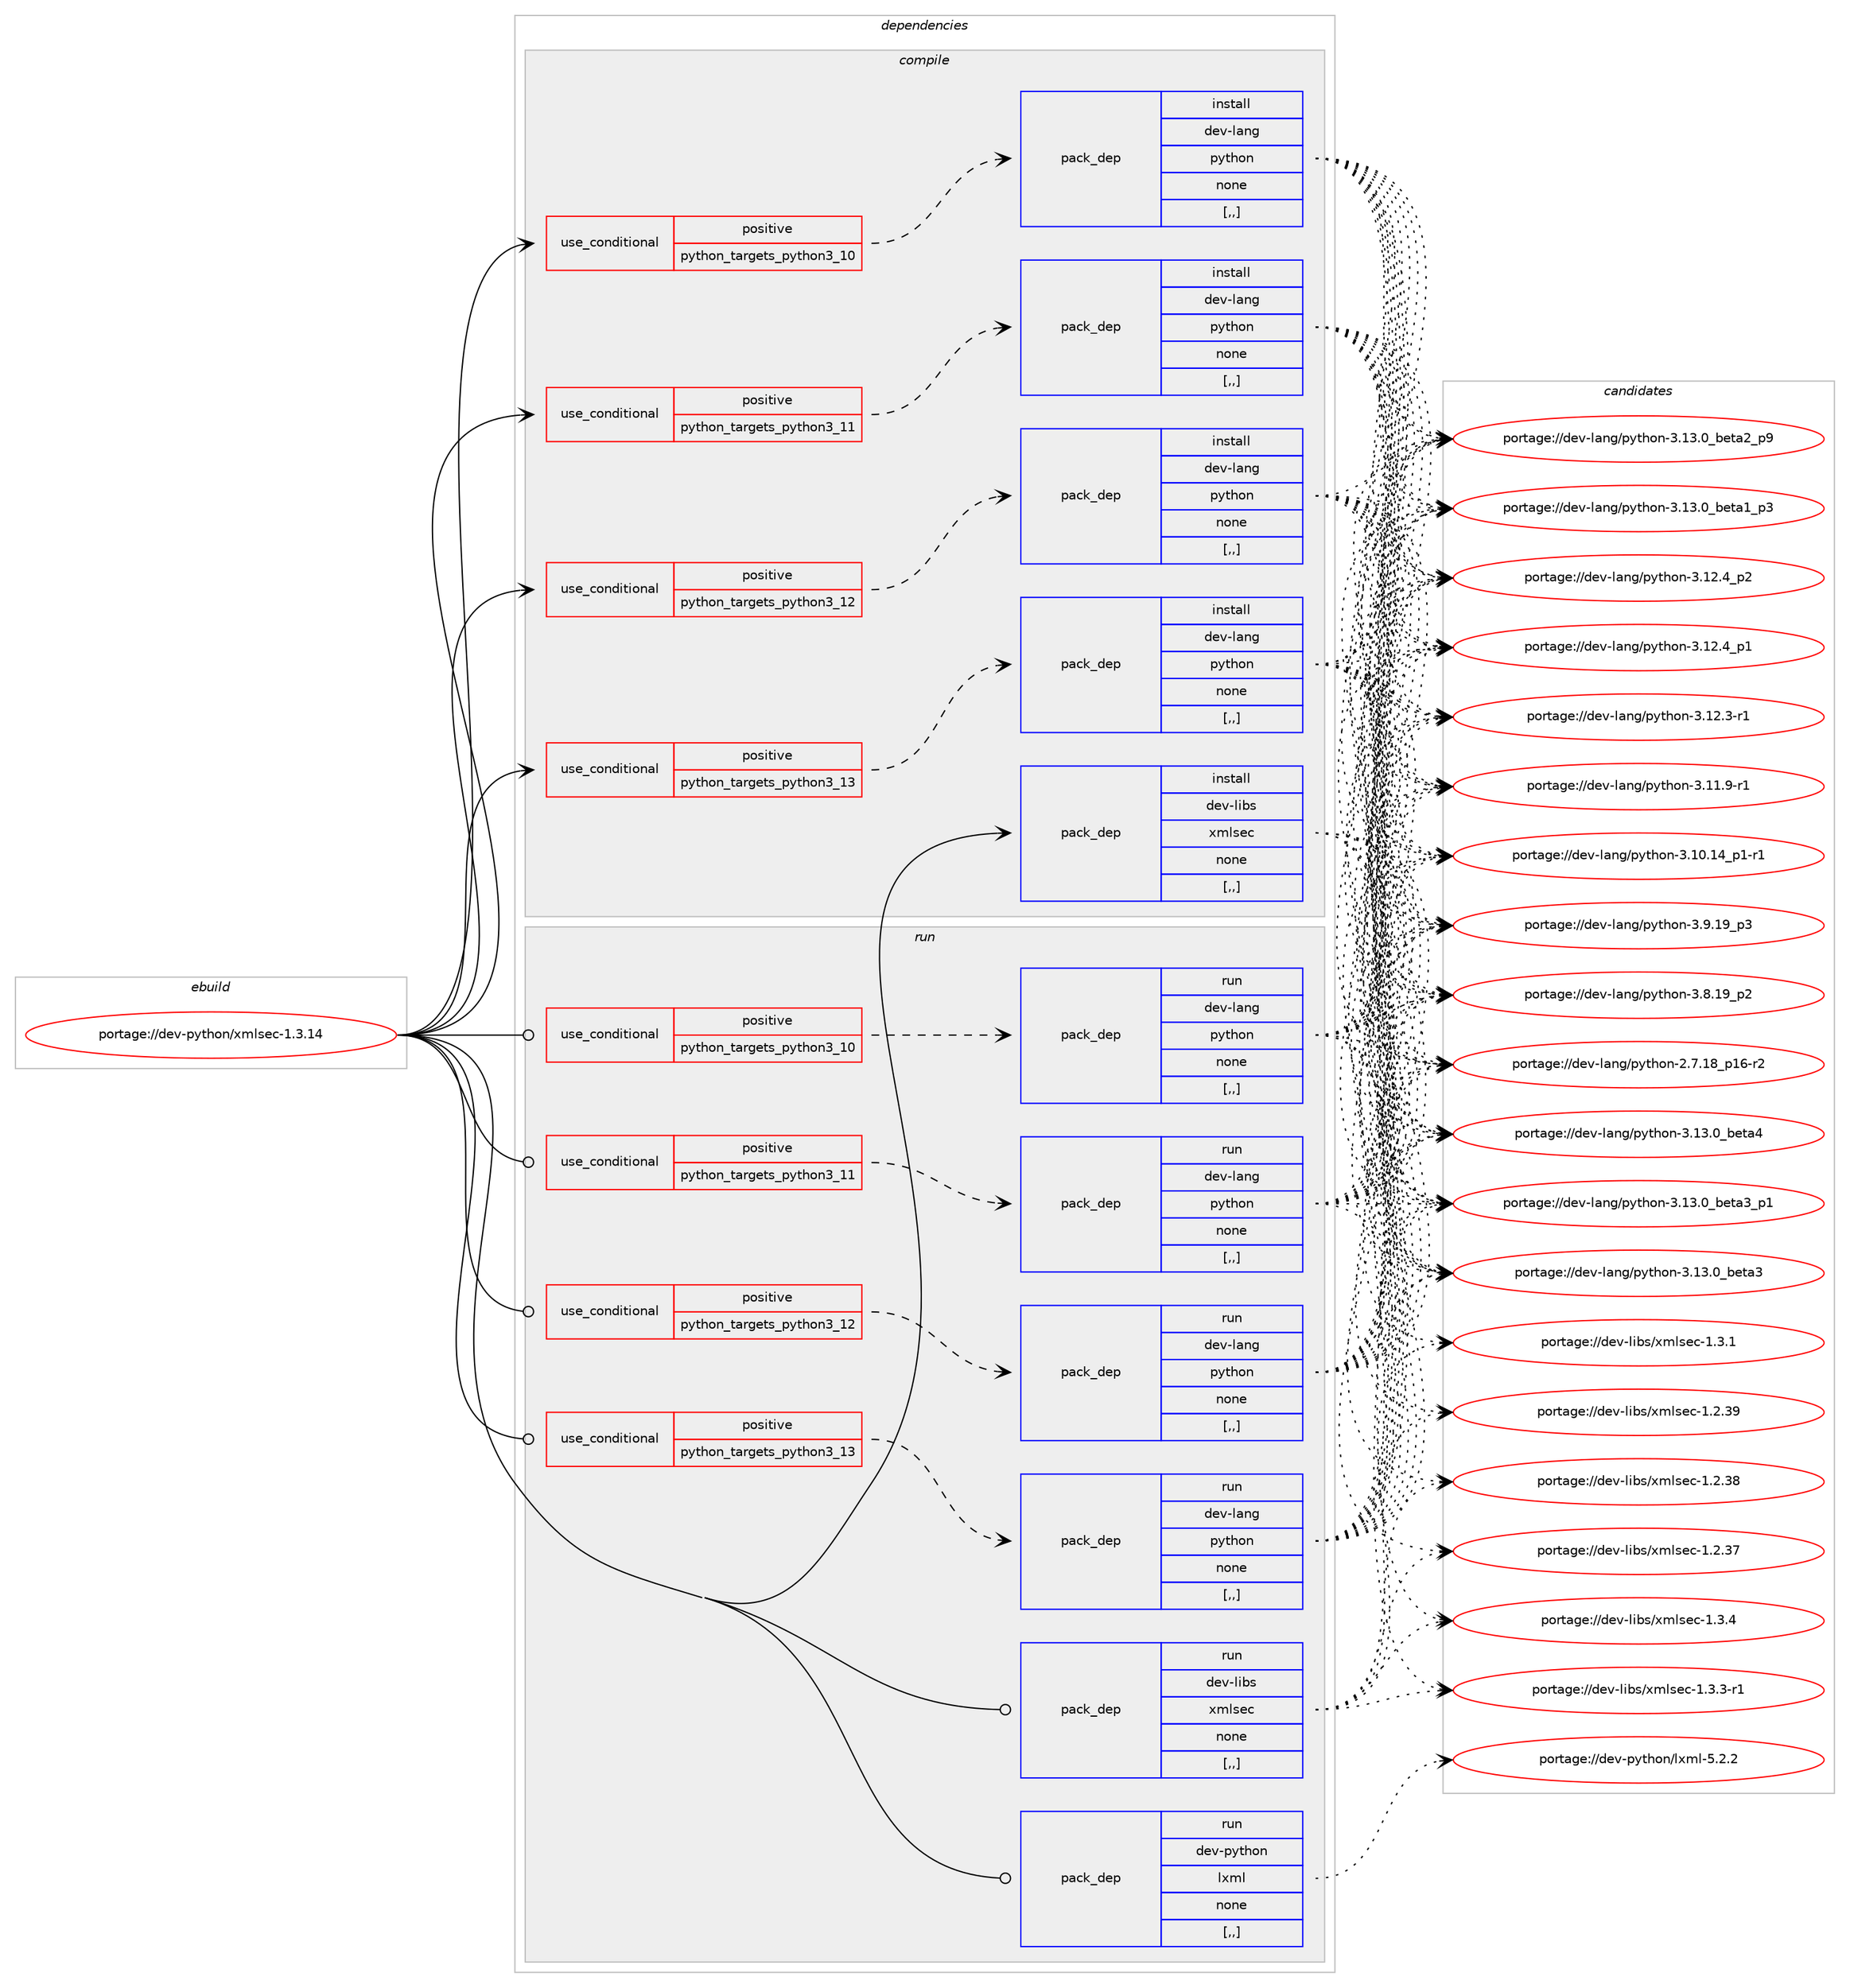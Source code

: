 digraph prolog {

# *************
# Graph options
# *************

newrank=true;
concentrate=true;
compound=true;
graph [rankdir=LR,fontname=Helvetica,fontsize=10,ranksep=1.5];#, ranksep=2.5, nodesep=0.2];
edge  [arrowhead=vee];
node  [fontname=Helvetica,fontsize=10];

# **********
# The ebuild
# **********

subgraph cluster_leftcol {
color=gray;
label=<<i>ebuild</i>>;
id [label="portage://dev-python/xmlsec-1.3.14", color=red, width=4, href="../dev-python/xmlsec-1.3.14.svg"];
}

# ****************
# The dependencies
# ****************

subgraph cluster_midcol {
color=gray;
label=<<i>dependencies</i>>;
subgraph cluster_compile {
fillcolor="#eeeeee";
style=filled;
label=<<i>compile</i>>;
subgraph cond41399 {
dependency167978 [label=<<TABLE BORDER="0" CELLBORDER="1" CELLSPACING="0" CELLPADDING="4"><TR><TD ROWSPAN="3" CELLPADDING="10">use_conditional</TD></TR><TR><TD>positive</TD></TR><TR><TD>python_targets_python3_10</TD></TR></TABLE>>, shape=none, color=red];
subgraph pack125305 {
dependency167979 [label=<<TABLE BORDER="0" CELLBORDER="1" CELLSPACING="0" CELLPADDING="4" WIDTH="220"><TR><TD ROWSPAN="6" CELLPADDING="30">pack_dep</TD></TR><TR><TD WIDTH="110">install</TD></TR><TR><TD>dev-lang</TD></TR><TR><TD>python</TD></TR><TR><TD>none</TD></TR><TR><TD>[,,]</TD></TR></TABLE>>, shape=none, color=blue];
}
dependency167978:e -> dependency167979:w [weight=20,style="dashed",arrowhead="vee"];
}
id:e -> dependency167978:w [weight=20,style="solid",arrowhead="vee"];
subgraph cond41400 {
dependency167980 [label=<<TABLE BORDER="0" CELLBORDER="1" CELLSPACING="0" CELLPADDING="4"><TR><TD ROWSPAN="3" CELLPADDING="10">use_conditional</TD></TR><TR><TD>positive</TD></TR><TR><TD>python_targets_python3_11</TD></TR></TABLE>>, shape=none, color=red];
subgraph pack125306 {
dependency167981 [label=<<TABLE BORDER="0" CELLBORDER="1" CELLSPACING="0" CELLPADDING="4" WIDTH="220"><TR><TD ROWSPAN="6" CELLPADDING="30">pack_dep</TD></TR><TR><TD WIDTH="110">install</TD></TR><TR><TD>dev-lang</TD></TR><TR><TD>python</TD></TR><TR><TD>none</TD></TR><TR><TD>[,,]</TD></TR></TABLE>>, shape=none, color=blue];
}
dependency167980:e -> dependency167981:w [weight=20,style="dashed",arrowhead="vee"];
}
id:e -> dependency167980:w [weight=20,style="solid",arrowhead="vee"];
subgraph cond41401 {
dependency167982 [label=<<TABLE BORDER="0" CELLBORDER="1" CELLSPACING="0" CELLPADDING="4"><TR><TD ROWSPAN="3" CELLPADDING="10">use_conditional</TD></TR><TR><TD>positive</TD></TR><TR><TD>python_targets_python3_12</TD></TR></TABLE>>, shape=none, color=red];
subgraph pack125307 {
dependency167983 [label=<<TABLE BORDER="0" CELLBORDER="1" CELLSPACING="0" CELLPADDING="4" WIDTH="220"><TR><TD ROWSPAN="6" CELLPADDING="30">pack_dep</TD></TR><TR><TD WIDTH="110">install</TD></TR><TR><TD>dev-lang</TD></TR><TR><TD>python</TD></TR><TR><TD>none</TD></TR><TR><TD>[,,]</TD></TR></TABLE>>, shape=none, color=blue];
}
dependency167982:e -> dependency167983:w [weight=20,style="dashed",arrowhead="vee"];
}
id:e -> dependency167982:w [weight=20,style="solid",arrowhead="vee"];
subgraph cond41402 {
dependency167984 [label=<<TABLE BORDER="0" CELLBORDER="1" CELLSPACING="0" CELLPADDING="4"><TR><TD ROWSPAN="3" CELLPADDING="10">use_conditional</TD></TR><TR><TD>positive</TD></TR><TR><TD>python_targets_python3_13</TD></TR></TABLE>>, shape=none, color=red];
subgraph pack125308 {
dependency167985 [label=<<TABLE BORDER="0" CELLBORDER="1" CELLSPACING="0" CELLPADDING="4" WIDTH="220"><TR><TD ROWSPAN="6" CELLPADDING="30">pack_dep</TD></TR><TR><TD WIDTH="110">install</TD></TR><TR><TD>dev-lang</TD></TR><TR><TD>python</TD></TR><TR><TD>none</TD></TR><TR><TD>[,,]</TD></TR></TABLE>>, shape=none, color=blue];
}
dependency167984:e -> dependency167985:w [weight=20,style="dashed",arrowhead="vee"];
}
id:e -> dependency167984:w [weight=20,style="solid",arrowhead="vee"];
subgraph pack125309 {
dependency167986 [label=<<TABLE BORDER="0" CELLBORDER="1" CELLSPACING="0" CELLPADDING="4" WIDTH="220"><TR><TD ROWSPAN="6" CELLPADDING="30">pack_dep</TD></TR><TR><TD WIDTH="110">install</TD></TR><TR><TD>dev-libs</TD></TR><TR><TD>xmlsec</TD></TR><TR><TD>none</TD></TR><TR><TD>[,,]</TD></TR></TABLE>>, shape=none, color=blue];
}
id:e -> dependency167986:w [weight=20,style="solid",arrowhead="vee"];
}
subgraph cluster_compileandrun {
fillcolor="#eeeeee";
style=filled;
label=<<i>compile and run</i>>;
}
subgraph cluster_run {
fillcolor="#eeeeee";
style=filled;
label=<<i>run</i>>;
subgraph cond41403 {
dependency167987 [label=<<TABLE BORDER="0" CELLBORDER="1" CELLSPACING="0" CELLPADDING="4"><TR><TD ROWSPAN="3" CELLPADDING="10">use_conditional</TD></TR><TR><TD>positive</TD></TR><TR><TD>python_targets_python3_10</TD></TR></TABLE>>, shape=none, color=red];
subgraph pack125310 {
dependency167988 [label=<<TABLE BORDER="0" CELLBORDER="1" CELLSPACING="0" CELLPADDING="4" WIDTH="220"><TR><TD ROWSPAN="6" CELLPADDING="30">pack_dep</TD></TR><TR><TD WIDTH="110">run</TD></TR><TR><TD>dev-lang</TD></TR><TR><TD>python</TD></TR><TR><TD>none</TD></TR><TR><TD>[,,]</TD></TR></TABLE>>, shape=none, color=blue];
}
dependency167987:e -> dependency167988:w [weight=20,style="dashed",arrowhead="vee"];
}
id:e -> dependency167987:w [weight=20,style="solid",arrowhead="odot"];
subgraph cond41404 {
dependency167989 [label=<<TABLE BORDER="0" CELLBORDER="1" CELLSPACING="0" CELLPADDING="4"><TR><TD ROWSPAN="3" CELLPADDING="10">use_conditional</TD></TR><TR><TD>positive</TD></TR><TR><TD>python_targets_python3_11</TD></TR></TABLE>>, shape=none, color=red];
subgraph pack125311 {
dependency167990 [label=<<TABLE BORDER="0" CELLBORDER="1" CELLSPACING="0" CELLPADDING="4" WIDTH="220"><TR><TD ROWSPAN="6" CELLPADDING="30">pack_dep</TD></TR><TR><TD WIDTH="110">run</TD></TR><TR><TD>dev-lang</TD></TR><TR><TD>python</TD></TR><TR><TD>none</TD></TR><TR><TD>[,,]</TD></TR></TABLE>>, shape=none, color=blue];
}
dependency167989:e -> dependency167990:w [weight=20,style="dashed",arrowhead="vee"];
}
id:e -> dependency167989:w [weight=20,style="solid",arrowhead="odot"];
subgraph cond41405 {
dependency167991 [label=<<TABLE BORDER="0" CELLBORDER="1" CELLSPACING="0" CELLPADDING="4"><TR><TD ROWSPAN="3" CELLPADDING="10">use_conditional</TD></TR><TR><TD>positive</TD></TR><TR><TD>python_targets_python3_12</TD></TR></TABLE>>, shape=none, color=red];
subgraph pack125312 {
dependency167992 [label=<<TABLE BORDER="0" CELLBORDER="1" CELLSPACING="0" CELLPADDING="4" WIDTH="220"><TR><TD ROWSPAN="6" CELLPADDING="30">pack_dep</TD></TR><TR><TD WIDTH="110">run</TD></TR><TR><TD>dev-lang</TD></TR><TR><TD>python</TD></TR><TR><TD>none</TD></TR><TR><TD>[,,]</TD></TR></TABLE>>, shape=none, color=blue];
}
dependency167991:e -> dependency167992:w [weight=20,style="dashed",arrowhead="vee"];
}
id:e -> dependency167991:w [weight=20,style="solid",arrowhead="odot"];
subgraph cond41406 {
dependency167993 [label=<<TABLE BORDER="0" CELLBORDER="1" CELLSPACING="0" CELLPADDING="4"><TR><TD ROWSPAN="3" CELLPADDING="10">use_conditional</TD></TR><TR><TD>positive</TD></TR><TR><TD>python_targets_python3_13</TD></TR></TABLE>>, shape=none, color=red];
subgraph pack125313 {
dependency167994 [label=<<TABLE BORDER="0" CELLBORDER="1" CELLSPACING="0" CELLPADDING="4" WIDTH="220"><TR><TD ROWSPAN="6" CELLPADDING="30">pack_dep</TD></TR><TR><TD WIDTH="110">run</TD></TR><TR><TD>dev-lang</TD></TR><TR><TD>python</TD></TR><TR><TD>none</TD></TR><TR><TD>[,,]</TD></TR></TABLE>>, shape=none, color=blue];
}
dependency167993:e -> dependency167994:w [weight=20,style="dashed",arrowhead="vee"];
}
id:e -> dependency167993:w [weight=20,style="solid",arrowhead="odot"];
subgraph pack125314 {
dependency167995 [label=<<TABLE BORDER="0" CELLBORDER="1" CELLSPACING="0" CELLPADDING="4" WIDTH="220"><TR><TD ROWSPAN="6" CELLPADDING="30">pack_dep</TD></TR><TR><TD WIDTH="110">run</TD></TR><TR><TD>dev-libs</TD></TR><TR><TD>xmlsec</TD></TR><TR><TD>none</TD></TR><TR><TD>[,,]</TD></TR></TABLE>>, shape=none, color=blue];
}
id:e -> dependency167995:w [weight=20,style="solid",arrowhead="odot"];
subgraph pack125315 {
dependency167996 [label=<<TABLE BORDER="0" CELLBORDER="1" CELLSPACING="0" CELLPADDING="4" WIDTH="220"><TR><TD ROWSPAN="6" CELLPADDING="30">pack_dep</TD></TR><TR><TD WIDTH="110">run</TD></TR><TR><TD>dev-python</TD></TR><TR><TD>lxml</TD></TR><TR><TD>none</TD></TR><TR><TD>[,,]</TD></TR></TABLE>>, shape=none, color=blue];
}
id:e -> dependency167996:w [weight=20,style="solid",arrowhead="odot"];
}
}

# **************
# The candidates
# **************

subgraph cluster_choices {
rank=same;
color=gray;
label=<<i>candidates</i>>;

subgraph choice125305 {
color=black;
nodesep=1;
choice1001011184510897110103471121211161041111104551464951464895981011169752 [label="portage://dev-lang/python-3.13.0_beta4", color=red, width=4,href="../dev-lang/python-3.13.0_beta4.svg"];
choice10010111845108971101034711212111610411111045514649514648959810111697519511249 [label="portage://dev-lang/python-3.13.0_beta3_p1", color=red, width=4,href="../dev-lang/python-3.13.0_beta3_p1.svg"];
choice1001011184510897110103471121211161041111104551464951464895981011169751 [label="portage://dev-lang/python-3.13.0_beta3", color=red, width=4,href="../dev-lang/python-3.13.0_beta3.svg"];
choice10010111845108971101034711212111610411111045514649514648959810111697509511257 [label="portage://dev-lang/python-3.13.0_beta2_p9", color=red, width=4,href="../dev-lang/python-3.13.0_beta2_p9.svg"];
choice10010111845108971101034711212111610411111045514649514648959810111697499511251 [label="portage://dev-lang/python-3.13.0_beta1_p3", color=red, width=4,href="../dev-lang/python-3.13.0_beta1_p3.svg"];
choice100101118451089711010347112121116104111110455146495046529511250 [label="portage://dev-lang/python-3.12.4_p2", color=red, width=4,href="../dev-lang/python-3.12.4_p2.svg"];
choice100101118451089711010347112121116104111110455146495046529511249 [label="portage://dev-lang/python-3.12.4_p1", color=red, width=4,href="../dev-lang/python-3.12.4_p1.svg"];
choice100101118451089711010347112121116104111110455146495046514511449 [label="portage://dev-lang/python-3.12.3-r1", color=red, width=4,href="../dev-lang/python-3.12.3-r1.svg"];
choice100101118451089711010347112121116104111110455146494946574511449 [label="portage://dev-lang/python-3.11.9-r1", color=red, width=4,href="../dev-lang/python-3.11.9-r1.svg"];
choice100101118451089711010347112121116104111110455146494846495295112494511449 [label="portage://dev-lang/python-3.10.14_p1-r1", color=red, width=4,href="../dev-lang/python-3.10.14_p1-r1.svg"];
choice100101118451089711010347112121116104111110455146574649579511251 [label="portage://dev-lang/python-3.9.19_p3", color=red, width=4,href="../dev-lang/python-3.9.19_p3.svg"];
choice100101118451089711010347112121116104111110455146564649579511250 [label="portage://dev-lang/python-3.8.19_p2", color=red, width=4,href="../dev-lang/python-3.8.19_p2.svg"];
choice100101118451089711010347112121116104111110455046554649569511249544511450 [label="portage://dev-lang/python-2.7.18_p16-r2", color=red, width=4,href="../dev-lang/python-2.7.18_p16-r2.svg"];
dependency167979:e -> choice1001011184510897110103471121211161041111104551464951464895981011169752:w [style=dotted,weight="100"];
dependency167979:e -> choice10010111845108971101034711212111610411111045514649514648959810111697519511249:w [style=dotted,weight="100"];
dependency167979:e -> choice1001011184510897110103471121211161041111104551464951464895981011169751:w [style=dotted,weight="100"];
dependency167979:e -> choice10010111845108971101034711212111610411111045514649514648959810111697509511257:w [style=dotted,weight="100"];
dependency167979:e -> choice10010111845108971101034711212111610411111045514649514648959810111697499511251:w [style=dotted,weight="100"];
dependency167979:e -> choice100101118451089711010347112121116104111110455146495046529511250:w [style=dotted,weight="100"];
dependency167979:e -> choice100101118451089711010347112121116104111110455146495046529511249:w [style=dotted,weight="100"];
dependency167979:e -> choice100101118451089711010347112121116104111110455146495046514511449:w [style=dotted,weight="100"];
dependency167979:e -> choice100101118451089711010347112121116104111110455146494946574511449:w [style=dotted,weight="100"];
dependency167979:e -> choice100101118451089711010347112121116104111110455146494846495295112494511449:w [style=dotted,weight="100"];
dependency167979:e -> choice100101118451089711010347112121116104111110455146574649579511251:w [style=dotted,weight="100"];
dependency167979:e -> choice100101118451089711010347112121116104111110455146564649579511250:w [style=dotted,weight="100"];
dependency167979:e -> choice100101118451089711010347112121116104111110455046554649569511249544511450:w [style=dotted,weight="100"];
}
subgraph choice125306 {
color=black;
nodesep=1;
choice1001011184510897110103471121211161041111104551464951464895981011169752 [label="portage://dev-lang/python-3.13.0_beta4", color=red, width=4,href="../dev-lang/python-3.13.0_beta4.svg"];
choice10010111845108971101034711212111610411111045514649514648959810111697519511249 [label="portage://dev-lang/python-3.13.0_beta3_p1", color=red, width=4,href="../dev-lang/python-3.13.0_beta3_p1.svg"];
choice1001011184510897110103471121211161041111104551464951464895981011169751 [label="portage://dev-lang/python-3.13.0_beta3", color=red, width=4,href="../dev-lang/python-3.13.0_beta3.svg"];
choice10010111845108971101034711212111610411111045514649514648959810111697509511257 [label="portage://dev-lang/python-3.13.0_beta2_p9", color=red, width=4,href="../dev-lang/python-3.13.0_beta2_p9.svg"];
choice10010111845108971101034711212111610411111045514649514648959810111697499511251 [label="portage://dev-lang/python-3.13.0_beta1_p3", color=red, width=4,href="../dev-lang/python-3.13.0_beta1_p3.svg"];
choice100101118451089711010347112121116104111110455146495046529511250 [label="portage://dev-lang/python-3.12.4_p2", color=red, width=4,href="../dev-lang/python-3.12.4_p2.svg"];
choice100101118451089711010347112121116104111110455146495046529511249 [label="portage://dev-lang/python-3.12.4_p1", color=red, width=4,href="../dev-lang/python-3.12.4_p1.svg"];
choice100101118451089711010347112121116104111110455146495046514511449 [label="portage://dev-lang/python-3.12.3-r1", color=red, width=4,href="../dev-lang/python-3.12.3-r1.svg"];
choice100101118451089711010347112121116104111110455146494946574511449 [label="portage://dev-lang/python-3.11.9-r1", color=red, width=4,href="../dev-lang/python-3.11.9-r1.svg"];
choice100101118451089711010347112121116104111110455146494846495295112494511449 [label="portage://dev-lang/python-3.10.14_p1-r1", color=red, width=4,href="../dev-lang/python-3.10.14_p1-r1.svg"];
choice100101118451089711010347112121116104111110455146574649579511251 [label="portage://dev-lang/python-3.9.19_p3", color=red, width=4,href="../dev-lang/python-3.9.19_p3.svg"];
choice100101118451089711010347112121116104111110455146564649579511250 [label="portage://dev-lang/python-3.8.19_p2", color=red, width=4,href="../dev-lang/python-3.8.19_p2.svg"];
choice100101118451089711010347112121116104111110455046554649569511249544511450 [label="portage://dev-lang/python-2.7.18_p16-r2", color=red, width=4,href="../dev-lang/python-2.7.18_p16-r2.svg"];
dependency167981:e -> choice1001011184510897110103471121211161041111104551464951464895981011169752:w [style=dotted,weight="100"];
dependency167981:e -> choice10010111845108971101034711212111610411111045514649514648959810111697519511249:w [style=dotted,weight="100"];
dependency167981:e -> choice1001011184510897110103471121211161041111104551464951464895981011169751:w [style=dotted,weight="100"];
dependency167981:e -> choice10010111845108971101034711212111610411111045514649514648959810111697509511257:w [style=dotted,weight="100"];
dependency167981:e -> choice10010111845108971101034711212111610411111045514649514648959810111697499511251:w [style=dotted,weight="100"];
dependency167981:e -> choice100101118451089711010347112121116104111110455146495046529511250:w [style=dotted,weight="100"];
dependency167981:e -> choice100101118451089711010347112121116104111110455146495046529511249:w [style=dotted,weight="100"];
dependency167981:e -> choice100101118451089711010347112121116104111110455146495046514511449:w [style=dotted,weight="100"];
dependency167981:e -> choice100101118451089711010347112121116104111110455146494946574511449:w [style=dotted,weight="100"];
dependency167981:e -> choice100101118451089711010347112121116104111110455146494846495295112494511449:w [style=dotted,weight="100"];
dependency167981:e -> choice100101118451089711010347112121116104111110455146574649579511251:w [style=dotted,weight="100"];
dependency167981:e -> choice100101118451089711010347112121116104111110455146564649579511250:w [style=dotted,weight="100"];
dependency167981:e -> choice100101118451089711010347112121116104111110455046554649569511249544511450:w [style=dotted,weight="100"];
}
subgraph choice125307 {
color=black;
nodesep=1;
choice1001011184510897110103471121211161041111104551464951464895981011169752 [label="portage://dev-lang/python-3.13.0_beta4", color=red, width=4,href="../dev-lang/python-3.13.0_beta4.svg"];
choice10010111845108971101034711212111610411111045514649514648959810111697519511249 [label="portage://dev-lang/python-3.13.0_beta3_p1", color=red, width=4,href="../dev-lang/python-3.13.0_beta3_p1.svg"];
choice1001011184510897110103471121211161041111104551464951464895981011169751 [label="portage://dev-lang/python-3.13.0_beta3", color=red, width=4,href="../dev-lang/python-3.13.0_beta3.svg"];
choice10010111845108971101034711212111610411111045514649514648959810111697509511257 [label="portage://dev-lang/python-3.13.0_beta2_p9", color=red, width=4,href="../dev-lang/python-3.13.0_beta2_p9.svg"];
choice10010111845108971101034711212111610411111045514649514648959810111697499511251 [label="portage://dev-lang/python-3.13.0_beta1_p3", color=red, width=4,href="../dev-lang/python-3.13.0_beta1_p3.svg"];
choice100101118451089711010347112121116104111110455146495046529511250 [label="portage://dev-lang/python-3.12.4_p2", color=red, width=4,href="../dev-lang/python-3.12.4_p2.svg"];
choice100101118451089711010347112121116104111110455146495046529511249 [label="portage://dev-lang/python-3.12.4_p1", color=red, width=4,href="../dev-lang/python-3.12.4_p1.svg"];
choice100101118451089711010347112121116104111110455146495046514511449 [label="portage://dev-lang/python-3.12.3-r1", color=red, width=4,href="../dev-lang/python-3.12.3-r1.svg"];
choice100101118451089711010347112121116104111110455146494946574511449 [label="portage://dev-lang/python-3.11.9-r1", color=red, width=4,href="../dev-lang/python-3.11.9-r1.svg"];
choice100101118451089711010347112121116104111110455146494846495295112494511449 [label="portage://dev-lang/python-3.10.14_p1-r1", color=red, width=4,href="../dev-lang/python-3.10.14_p1-r1.svg"];
choice100101118451089711010347112121116104111110455146574649579511251 [label="portage://dev-lang/python-3.9.19_p3", color=red, width=4,href="../dev-lang/python-3.9.19_p3.svg"];
choice100101118451089711010347112121116104111110455146564649579511250 [label="portage://dev-lang/python-3.8.19_p2", color=red, width=4,href="../dev-lang/python-3.8.19_p2.svg"];
choice100101118451089711010347112121116104111110455046554649569511249544511450 [label="portage://dev-lang/python-2.7.18_p16-r2", color=red, width=4,href="../dev-lang/python-2.7.18_p16-r2.svg"];
dependency167983:e -> choice1001011184510897110103471121211161041111104551464951464895981011169752:w [style=dotted,weight="100"];
dependency167983:e -> choice10010111845108971101034711212111610411111045514649514648959810111697519511249:w [style=dotted,weight="100"];
dependency167983:e -> choice1001011184510897110103471121211161041111104551464951464895981011169751:w [style=dotted,weight="100"];
dependency167983:e -> choice10010111845108971101034711212111610411111045514649514648959810111697509511257:w [style=dotted,weight="100"];
dependency167983:e -> choice10010111845108971101034711212111610411111045514649514648959810111697499511251:w [style=dotted,weight="100"];
dependency167983:e -> choice100101118451089711010347112121116104111110455146495046529511250:w [style=dotted,weight="100"];
dependency167983:e -> choice100101118451089711010347112121116104111110455146495046529511249:w [style=dotted,weight="100"];
dependency167983:e -> choice100101118451089711010347112121116104111110455146495046514511449:w [style=dotted,weight="100"];
dependency167983:e -> choice100101118451089711010347112121116104111110455146494946574511449:w [style=dotted,weight="100"];
dependency167983:e -> choice100101118451089711010347112121116104111110455146494846495295112494511449:w [style=dotted,weight="100"];
dependency167983:e -> choice100101118451089711010347112121116104111110455146574649579511251:w [style=dotted,weight="100"];
dependency167983:e -> choice100101118451089711010347112121116104111110455146564649579511250:w [style=dotted,weight="100"];
dependency167983:e -> choice100101118451089711010347112121116104111110455046554649569511249544511450:w [style=dotted,weight="100"];
}
subgraph choice125308 {
color=black;
nodesep=1;
choice1001011184510897110103471121211161041111104551464951464895981011169752 [label="portage://dev-lang/python-3.13.0_beta4", color=red, width=4,href="../dev-lang/python-3.13.0_beta4.svg"];
choice10010111845108971101034711212111610411111045514649514648959810111697519511249 [label="portage://dev-lang/python-3.13.0_beta3_p1", color=red, width=4,href="../dev-lang/python-3.13.0_beta3_p1.svg"];
choice1001011184510897110103471121211161041111104551464951464895981011169751 [label="portage://dev-lang/python-3.13.0_beta3", color=red, width=4,href="../dev-lang/python-3.13.0_beta3.svg"];
choice10010111845108971101034711212111610411111045514649514648959810111697509511257 [label="portage://dev-lang/python-3.13.0_beta2_p9", color=red, width=4,href="../dev-lang/python-3.13.0_beta2_p9.svg"];
choice10010111845108971101034711212111610411111045514649514648959810111697499511251 [label="portage://dev-lang/python-3.13.0_beta1_p3", color=red, width=4,href="../dev-lang/python-3.13.0_beta1_p3.svg"];
choice100101118451089711010347112121116104111110455146495046529511250 [label="portage://dev-lang/python-3.12.4_p2", color=red, width=4,href="../dev-lang/python-3.12.4_p2.svg"];
choice100101118451089711010347112121116104111110455146495046529511249 [label="portage://dev-lang/python-3.12.4_p1", color=red, width=4,href="../dev-lang/python-3.12.4_p1.svg"];
choice100101118451089711010347112121116104111110455146495046514511449 [label="portage://dev-lang/python-3.12.3-r1", color=red, width=4,href="../dev-lang/python-3.12.3-r1.svg"];
choice100101118451089711010347112121116104111110455146494946574511449 [label="portage://dev-lang/python-3.11.9-r1", color=red, width=4,href="../dev-lang/python-3.11.9-r1.svg"];
choice100101118451089711010347112121116104111110455146494846495295112494511449 [label="portage://dev-lang/python-3.10.14_p1-r1", color=red, width=4,href="../dev-lang/python-3.10.14_p1-r1.svg"];
choice100101118451089711010347112121116104111110455146574649579511251 [label="portage://dev-lang/python-3.9.19_p3", color=red, width=4,href="../dev-lang/python-3.9.19_p3.svg"];
choice100101118451089711010347112121116104111110455146564649579511250 [label="portage://dev-lang/python-3.8.19_p2", color=red, width=4,href="../dev-lang/python-3.8.19_p2.svg"];
choice100101118451089711010347112121116104111110455046554649569511249544511450 [label="portage://dev-lang/python-2.7.18_p16-r2", color=red, width=4,href="../dev-lang/python-2.7.18_p16-r2.svg"];
dependency167985:e -> choice1001011184510897110103471121211161041111104551464951464895981011169752:w [style=dotted,weight="100"];
dependency167985:e -> choice10010111845108971101034711212111610411111045514649514648959810111697519511249:w [style=dotted,weight="100"];
dependency167985:e -> choice1001011184510897110103471121211161041111104551464951464895981011169751:w [style=dotted,weight="100"];
dependency167985:e -> choice10010111845108971101034711212111610411111045514649514648959810111697509511257:w [style=dotted,weight="100"];
dependency167985:e -> choice10010111845108971101034711212111610411111045514649514648959810111697499511251:w [style=dotted,weight="100"];
dependency167985:e -> choice100101118451089711010347112121116104111110455146495046529511250:w [style=dotted,weight="100"];
dependency167985:e -> choice100101118451089711010347112121116104111110455146495046529511249:w [style=dotted,weight="100"];
dependency167985:e -> choice100101118451089711010347112121116104111110455146495046514511449:w [style=dotted,weight="100"];
dependency167985:e -> choice100101118451089711010347112121116104111110455146494946574511449:w [style=dotted,weight="100"];
dependency167985:e -> choice100101118451089711010347112121116104111110455146494846495295112494511449:w [style=dotted,weight="100"];
dependency167985:e -> choice100101118451089711010347112121116104111110455146574649579511251:w [style=dotted,weight="100"];
dependency167985:e -> choice100101118451089711010347112121116104111110455146564649579511250:w [style=dotted,weight="100"];
dependency167985:e -> choice100101118451089711010347112121116104111110455046554649569511249544511450:w [style=dotted,weight="100"];
}
subgraph choice125309 {
color=black;
nodesep=1;
choice10010111845108105981154712010910811510199454946514652 [label="portage://dev-libs/xmlsec-1.3.4", color=red, width=4,href="../dev-libs/xmlsec-1.3.4.svg"];
choice100101118451081059811547120109108115101994549465146514511449 [label="portage://dev-libs/xmlsec-1.3.3-r1", color=red, width=4,href="../dev-libs/xmlsec-1.3.3-r1.svg"];
choice10010111845108105981154712010910811510199454946514649 [label="portage://dev-libs/xmlsec-1.3.1", color=red, width=4,href="../dev-libs/xmlsec-1.3.1.svg"];
choice1001011184510810598115471201091081151019945494650465157 [label="portage://dev-libs/xmlsec-1.2.39", color=red, width=4,href="../dev-libs/xmlsec-1.2.39.svg"];
choice1001011184510810598115471201091081151019945494650465156 [label="portage://dev-libs/xmlsec-1.2.38", color=red, width=4,href="../dev-libs/xmlsec-1.2.38.svg"];
choice1001011184510810598115471201091081151019945494650465155 [label="portage://dev-libs/xmlsec-1.2.37", color=red, width=4,href="../dev-libs/xmlsec-1.2.37.svg"];
dependency167986:e -> choice10010111845108105981154712010910811510199454946514652:w [style=dotted,weight="100"];
dependency167986:e -> choice100101118451081059811547120109108115101994549465146514511449:w [style=dotted,weight="100"];
dependency167986:e -> choice10010111845108105981154712010910811510199454946514649:w [style=dotted,weight="100"];
dependency167986:e -> choice1001011184510810598115471201091081151019945494650465157:w [style=dotted,weight="100"];
dependency167986:e -> choice1001011184510810598115471201091081151019945494650465156:w [style=dotted,weight="100"];
dependency167986:e -> choice1001011184510810598115471201091081151019945494650465155:w [style=dotted,weight="100"];
}
subgraph choice125310 {
color=black;
nodesep=1;
choice1001011184510897110103471121211161041111104551464951464895981011169752 [label="portage://dev-lang/python-3.13.0_beta4", color=red, width=4,href="../dev-lang/python-3.13.0_beta4.svg"];
choice10010111845108971101034711212111610411111045514649514648959810111697519511249 [label="portage://dev-lang/python-3.13.0_beta3_p1", color=red, width=4,href="../dev-lang/python-3.13.0_beta3_p1.svg"];
choice1001011184510897110103471121211161041111104551464951464895981011169751 [label="portage://dev-lang/python-3.13.0_beta3", color=red, width=4,href="../dev-lang/python-3.13.0_beta3.svg"];
choice10010111845108971101034711212111610411111045514649514648959810111697509511257 [label="portage://dev-lang/python-3.13.0_beta2_p9", color=red, width=4,href="../dev-lang/python-3.13.0_beta2_p9.svg"];
choice10010111845108971101034711212111610411111045514649514648959810111697499511251 [label="portage://dev-lang/python-3.13.0_beta1_p3", color=red, width=4,href="../dev-lang/python-3.13.0_beta1_p3.svg"];
choice100101118451089711010347112121116104111110455146495046529511250 [label="portage://dev-lang/python-3.12.4_p2", color=red, width=4,href="../dev-lang/python-3.12.4_p2.svg"];
choice100101118451089711010347112121116104111110455146495046529511249 [label="portage://dev-lang/python-3.12.4_p1", color=red, width=4,href="../dev-lang/python-3.12.4_p1.svg"];
choice100101118451089711010347112121116104111110455146495046514511449 [label="portage://dev-lang/python-3.12.3-r1", color=red, width=4,href="../dev-lang/python-3.12.3-r1.svg"];
choice100101118451089711010347112121116104111110455146494946574511449 [label="portage://dev-lang/python-3.11.9-r1", color=red, width=4,href="../dev-lang/python-3.11.9-r1.svg"];
choice100101118451089711010347112121116104111110455146494846495295112494511449 [label="portage://dev-lang/python-3.10.14_p1-r1", color=red, width=4,href="../dev-lang/python-3.10.14_p1-r1.svg"];
choice100101118451089711010347112121116104111110455146574649579511251 [label="portage://dev-lang/python-3.9.19_p3", color=red, width=4,href="../dev-lang/python-3.9.19_p3.svg"];
choice100101118451089711010347112121116104111110455146564649579511250 [label="portage://dev-lang/python-3.8.19_p2", color=red, width=4,href="../dev-lang/python-3.8.19_p2.svg"];
choice100101118451089711010347112121116104111110455046554649569511249544511450 [label="portage://dev-lang/python-2.7.18_p16-r2", color=red, width=4,href="../dev-lang/python-2.7.18_p16-r2.svg"];
dependency167988:e -> choice1001011184510897110103471121211161041111104551464951464895981011169752:w [style=dotted,weight="100"];
dependency167988:e -> choice10010111845108971101034711212111610411111045514649514648959810111697519511249:w [style=dotted,weight="100"];
dependency167988:e -> choice1001011184510897110103471121211161041111104551464951464895981011169751:w [style=dotted,weight="100"];
dependency167988:e -> choice10010111845108971101034711212111610411111045514649514648959810111697509511257:w [style=dotted,weight="100"];
dependency167988:e -> choice10010111845108971101034711212111610411111045514649514648959810111697499511251:w [style=dotted,weight="100"];
dependency167988:e -> choice100101118451089711010347112121116104111110455146495046529511250:w [style=dotted,weight="100"];
dependency167988:e -> choice100101118451089711010347112121116104111110455146495046529511249:w [style=dotted,weight="100"];
dependency167988:e -> choice100101118451089711010347112121116104111110455146495046514511449:w [style=dotted,weight="100"];
dependency167988:e -> choice100101118451089711010347112121116104111110455146494946574511449:w [style=dotted,weight="100"];
dependency167988:e -> choice100101118451089711010347112121116104111110455146494846495295112494511449:w [style=dotted,weight="100"];
dependency167988:e -> choice100101118451089711010347112121116104111110455146574649579511251:w [style=dotted,weight="100"];
dependency167988:e -> choice100101118451089711010347112121116104111110455146564649579511250:w [style=dotted,weight="100"];
dependency167988:e -> choice100101118451089711010347112121116104111110455046554649569511249544511450:w [style=dotted,weight="100"];
}
subgraph choice125311 {
color=black;
nodesep=1;
choice1001011184510897110103471121211161041111104551464951464895981011169752 [label="portage://dev-lang/python-3.13.0_beta4", color=red, width=4,href="../dev-lang/python-3.13.0_beta4.svg"];
choice10010111845108971101034711212111610411111045514649514648959810111697519511249 [label="portage://dev-lang/python-3.13.0_beta3_p1", color=red, width=4,href="../dev-lang/python-3.13.0_beta3_p1.svg"];
choice1001011184510897110103471121211161041111104551464951464895981011169751 [label="portage://dev-lang/python-3.13.0_beta3", color=red, width=4,href="../dev-lang/python-3.13.0_beta3.svg"];
choice10010111845108971101034711212111610411111045514649514648959810111697509511257 [label="portage://dev-lang/python-3.13.0_beta2_p9", color=red, width=4,href="../dev-lang/python-3.13.0_beta2_p9.svg"];
choice10010111845108971101034711212111610411111045514649514648959810111697499511251 [label="portage://dev-lang/python-3.13.0_beta1_p3", color=red, width=4,href="../dev-lang/python-3.13.0_beta1_p3.svg"];
choice100101118451089711010347112121116104111110455146495046529511250 [label="portage://dev-lang/python-3.12.4_p2", color=red, width=4,href="../dev-lang/python-3.12.4_p2.svg"];
choice100101118451089711010347112121116104111110455146495046529511249 [label="portage://dev-lang/python-3.12.4_p1", color=red, width=4,href="../dev-lang/python-3.12.4_p1.svg"];
choice100101118451089711010347112121116104111110455146495046514511449 [label="portage://dev-lang/python-3.12.3-r1", color=red, width=4,href="../dev-lang/python-3.12.3-r1.svg"];
choice100101118451089711010347112121116104111110455146494946574511449 [label="portage://dev-lang/python-3.11.9-r1", color=red, width=4,href="../dev-lang/python-3.11.9-r1.svg"];
choice100101118451089711010347112121116104111110455146494846495295112494511449 [label="portage://dev-lang/python-3.10.14_p1-r1", color=red, width=4,href="../dev-lang/python-3.10.14_p1-r1.svg"];
choice100101118451089711010347112121116104111110455146574649579511251 [label="portage://dev-lang/python-3.9.19_p3", color=red, width=4,href="../dev-lang/python-3.9.19_p3.svg"];
choice100101118451089711010347112121116104111110455146564649579511250 [label="portage://dev-lang/python-3.8.19_p2", color=red, width=4,href="../dev-lang/python-3.8.19_p2.svg"];
choice100101118451089711010347112121116104111110455046554649569511249544511450 [label="portage://dev-lang/python-2.7.18_p16-r2", color=red, width=4,href="../dev-lang/python-2.7.18_p16-r2.svg"];
dependency167990:e -> choice1001011184510897110103471121211161041111104551464951464895981011169752:w [style=dotted,weight="100"];
dependency167990:e -> choice10010111845108971101034711212111610411111045514649514648959810111697519511249:w [style=dotted,weight="100"];
dependency167990:e -> choice1001011184510897110103471121211161041111104551464951464895981011169751:w [style=dotted,weight="100"];
dependency167990:e -> choice10010111845108971101034711212111610411111045514649514648959810111697509511257:w [style=dotted,weight="100"];
dependency167990:e -> choice10010111845108971101034711212111610411111045514649514648959810111697499511251:w [style=dotted,weight="100"];
dependency167990:e -> choice100101118451089711010347112121116104111110455146495046529511250:w [style=dotted,weight="100"];
dependency167990:e -> choice100101118451089711010347112121116104111110455146495046529511249:w [style=dotted,weight="100"];
dependency167990:e -> choice100101118451089711010347112121116104111110455146495046514511449:w [style=dotted,weight="100"];
dependency167990:e -> choice100101118451089711010347112121116104111110455146494946574511449:w [style=dotted,weight="100"];
dependency167990:e -> choice100101118451089711010347112121116104111110455146494846495295112494511449:w [style=dotted,weight="100"];
dependency167990:e -> choice100101118451089711010347112121116104111110455146574649579511251:w [style=dotted,weight="100"];
dependency167990:e -> choice100101118451089711010347112121116104111110455146564649579511250:w [style=dotted,weight="100"];
dependency167990:e -> choice100101118451089711010347112121116104111110455046554649569511249544511450:w [style=dotted,weight="100"];
}
subgraph choice125312 {
color=black;
nodesep=1;
choice1001011184510897110103471121211161041111104551464951464895981011169752 [label="portage://dev-lang/python-3.13.0_beta4", color=red, width=4,href="../dev-lang/python-3.13.0_beta4.svg"];
choice10010111845108971101034711212111610411111045514649514648959810111697519511249 [label="portage://dev-lang/python-3.13.0_beta3_p1", color=red, width=4,href="../dev-lang/python-3.13.0_beta3_p1.svg"];
choice1001011184510897110103471121211161041111104551464951464895981011169751 [label="portage://dev-lang/python-3.13.0_beta3", color=red, width=4,href="../dev-lang/python-3.13.0_beta3.svg"];
choice10010111845108971101034711212111610411111045514649514648959810111697509511257 [label="portage://dev-lang/python-3.13.0_beta2_p9", color=red, width=4,href="../dev-lang/python-3.13.0_beta2_p9.svg"];
choice10010111845108971101034711212111610411111045514649514648959810111697499511251 [label="portage://dev-lang/python-3.13.0_beta1_p3", color=red, width=4,href="../dev-lang/python-3.13.0_beta1_p3.svg"];
choice100101118451089711010347112121116104111110455146495046529511250 [label="portage://dev-lang/python-3.12.4_p2", color=red, width=4,href="../dev-lang/python-3.12.4_p2.svg"];
choice100101118451089711010347112121116104111110455146495046529511249 [label="portage://dev-lang/python-3.12.4_p1", color=red, width=4,href="../dev-lang/python-3.12.4_p1.svg"];
choice100101118451089711010347112121116104111110455146495046514511449 [label="portage://dev-lang/python-3.12.3-r1", color=red, width=4,href="../dev-lang/python-3.12.3-r1.svg"];
choice100101118451089711010347112121116104111110455146494946574511449 [label="portage://dev-lang/python-3.11.9-r1", color=red, width=4,href="../dev-lang/python-3.11.9-r1.svg"];
choice100101118451089711010347112121116104111110455146494846495295112494511449 [label="portage://dev-lang/python-3.10.14_p1-r1", color=red, width=4,href="../dev-lang/python-3.10.14_p1-r1.svg"];
choice100101118451089711010347112121116104111110455146574649579511251 [label="portage://dev-lang/python-3.9.19_p3", color=red, width=4,href="../dev-lang/python-3.9.19_p3.svg"];
choice100101118451089711010347112121116104111110455146564649579511250 [label="portage://dev-lang/python-3.8.19_p2", color=red, width=4,href="../dev-lang/python-3.8.19_p2.svg"];
choice100101118451089711010347112121116104111110455046554649569511249544511450 [label="portage://dev-lang/python-2.7.18_p16-r2", color=red, width=4,href="../dev-lang/python-2.7.18_p16-r2.svg"];
dependency167992:e -> choice1001011184510897110103471121211161041111104551464951464895981011169752:w [style=dotted,weight="100"];
dependency167992:e -> choice10010111845108971101034711212111610411111045514649514648959810111697519511249:w [style=dotted,weight="100"];
dependency167992:e -> choice1001011184510897110103471121211161041111104551464951464895981011169751:w [style=dotted,weight="100"];
dependency167992:e -> choice10010111845108971101034711212111610411111045514649514648959810111697509511257:w [style=dotted,weight="100"];
dependency167992:e -> choice10010111845108971101034711212111610411111045514649514648959810111697499511251:w [style=dotted,weight="100"];
dependency167992:e -> choice100101118451089711010347112121116104111110455146495046529511250:w [style=dotted,weight="100"];
dependency167992:e -> choice100101118451089711010347112121116104111110455146495046529511249:w [style=dotted,weight="100"];
dependency167992:e -> choice100101118451089711010347112121116104111110455146495046514511449:w [style=dotted,weight="100"];
dependency167992:e -> choice100101118451089711010347112121116104111110455146494946574511449:w [style=dotted,weight="100"];
dependency167992:e -> choice100101118451089711010347112121116104111110455146494846495295112494511449:w [style=dotted,weight="100"];
dependency167992:e -> choice100101118451089711010347112121116104111110455146574649579511251:w [style=dotted,weight="100"];
dependency167992:e -> choice100101118451089711010347112121116104111110455146564649579511250:w [style=dotted,weight="100"];
dependency167992:e -> choice100101118451089711010347112121116104111110455046554649569511249544511450:w [style=dotted,weight="100"];
}
subgraph choice125313 {
color=black;
nodesep=1;
choice1001011184510897110103471121211161041111104551464951464895981011169752 [label="portage://dev-lang/python-3.13.0_beta4", color=red, width=4,href="../dev-lang/python-3.13.0_beta4.svg"];
choice10010111845108971101034711212111610411111045514649514648959810111697519511249 [label="portage://dev-lang/python-3.13.0_beta3_p1", color=red, width=4,href="../dev-lang/python-3.13.0_beta3_p1.svg"];
choice1001011184510897110103471121211161041111104551464951464895981011169751 [label="portage://dev-lang/python-3.13.0_beta3", color=red, width=4,href="../dev-lang/python-3.13.0_beta3.svg"];
choice10010111845108971101034711212111610411111045514649514648959810111697509511257 [label="portage://dev-lang/python-3.13.0_beta2_p9", color=red, width=4,href="../dev-lang/python-3.13.0_beta2_p9.svg"];
choice10010111845108971101034711212111610411111045514649514648959810111697499511251 [label="portage://dev-lang/python-3.13.0_beta1_p3", color=red, width=4,href="../dev-lang/python-3.13.0_beta1_p3.svg"];
choice100101118451089711010347112121116104111110455146495046529511250 [label="portage://dev-lang/python-3.12.4_p2", color=red, width=4,href="../dev-lang/python-3.12.4_p2.svg"];
choice100101118451089711010347112121116104111110455146495046529511249 [label="portage://dev-lang/python-3.12.4_p1", color=red, width=4,href="../dev-lang/python-3.12.4_p1.svg"];
choice100101118451089711010347112121116104111110455146495046514511449 [label="portage://dev-lang/python-3.12.3-r1", color=red, width=4,href="../dev-lang/python-3.12.3-r1.svg"];
choice100101118451089711010347112121116104111110455146494946574511449 [label="portage://dev-lang/python-3.11.9-r1", color=red, width=4,href="../dev-lang/python-3.11.9-r1.svg"];
choice100101118451089711010347112121116104111110455146494846495295112494511449 [label="portage://dev-lang/python-3.10.14_p1-r1", color=red, width=4,href="../dev-lang/python-3.10.14_p1-r1.svg"];
choice100101118451089711010347112121116104111110455146574649579511251 [label="portage://dev-lang/python-3.9.19_p3", color=red, width=4,href="../dev-lang/python-3.9.19_p3.svg"];
choice100101118451089711010347112121116104111110455146564649579511250 [label="portage://dev-lang/python-3.8.19_p2", color=red, width=4,href="../dev-lang/python-3.8.19_p2.svg"];
choice100101118451089711010347112121116104111110455046554649569511249544511450 [label="portage://dev-lang/python-2.7.18_p16-r2", color=red, width=4,href="../dev-lang/python-2.7.18_p16-r2.svg"];
dependency167994:e -> choice1001011184510897110103471121211161041111104551464951464895981011169752:w [style=dotted,weight="100"];
dependency167994:e -> choice10010111845108971101034711212111610411111045514649514648959810111697519511249:w [style=dotted,weight="100"];
dependency167994:e -> choice1001011184510897110103471121211161041111104551464951464895981011169751:w [style=dotted,weight="100"];
dependency167994:e -> choice10010111845108971101034711212111610411111045514649514648959810111697509511257:w [style=dotted,weight="100"];
dependency167994:e -> choice10010111845108971101034711212111610411111045514649514648959810111697499511251:w [style=dotted,weight="100"];
dependency167994:e -> choice100101118451089711010347112121116104111110455146495046529511250:w [style=dotted,weight="100"];
dependency167994:e -> choice100101118451089711010347112121116104111110455146495046529511249:w [style=dotted,weight="100"];
dependency167994:e -> choice100101118451089711010347112121116104111110455146495046514511449:w [style=dotted,weight="100"];
dependency167994:e -> choice100101118451089711010347112121116104111110455146494946574511449:w [style=dotted,weight="100"];
dependency167994:e -> choice100101118451089711010347112121116104111110455146494846495295112494511449:w [style=dotted,weight="100"];
dependency167994:e -> choice100101118451089711010347112121116104111110455146574649579511251:w [style=dotted,weight="100"];
dependency167994:e -> choice100101118451089711010347112121116104111110455146564649579511250:w [style=dotted,weight="100"];
dependency167994:e -> choice100101118451089711010347112121116104111110455046554649569511249544511450:w [style=dotted,weight="100"];
}
subgraph choice125314 {
color=black;
nodesep=1;
choice10010111845108105981154712010910811510199454946514652 [label="portage://dev-libs/xmlsec-1.3.4", color=red, width=4,href="../dev-libs/xmlsec-1.3.4.svg"];
choice100101118451081059811547120109108115101994549465146514511449 [label="portage://dev-libs/xmlsec-1.3.3-r1", color=red, width=4,href="../dev-libs/xmlsec-1.3.3-r1.svg"];
choice10010111845108105981154712010910811510199454946514649 [label="portage://dev-libs/xmlsec-1.3.1", color=red, width=4,href="../dev-libs/xmlsec-1.3.1.svg"];
choice1001011184510810598115471201091081151019945494650465157 [label="portage://dev-libs/xmlsec-1.2.39", color=red, width=4,href="../dev-libs/xmlsec-1.2.39.svg"];
choice1001011184510810598115471201091081151019945494650465156 [label="portage://dev-libs/xmlsec-1.2.38", color=red, width=4,href="../dev-libs/xmlsec-1.2.38.svg"];
choice1001011184510810598115471201091081151019945494650465155 [label="portage://dev-libs/xmlsec-1.2.37", color=red, width=4,href="../dev-libs/xmlsec-1.2.37.svg"];
dependency167995:e -> choice10010111845108105981154712010910811510199454946514652:w [style=dotted,weight="100"];
dependency167995:e -> choice100101118451081059811547120109108115101994549465146514511449:w [style=dotted,weight="100"];
dependency167995:e -> choice10010111845108105981154712010910811510199454946514649:w [style=dotted,weight="100"];
dependency167995:e -> choice1001011184510810598115471201091081151019945494650465157:w [style=dotted,weight="100"];
dependency167995:e -> choice1001011184510810598115471201091081151019945494650465156:w [style=dotted,weight="100"];
dependency167995:e -> choice1001011184510810598115471201091081151019945494650465155:w [style=dotted,weight="100"];
}
subgraph choice125315 {
color=black;
nodesep=1;
choice1001011184511212111610411111047108120109108455346504650 [label="portage://dev-python/lxml-5.2.2", color=red, width=4,href="../dev-python/lxml-5.2.2.svg"];
dependency167996:e -> choice1001011184511212111610411111047108120109108455346504650:w [style=dotted,weight="100"];
}
}

}
